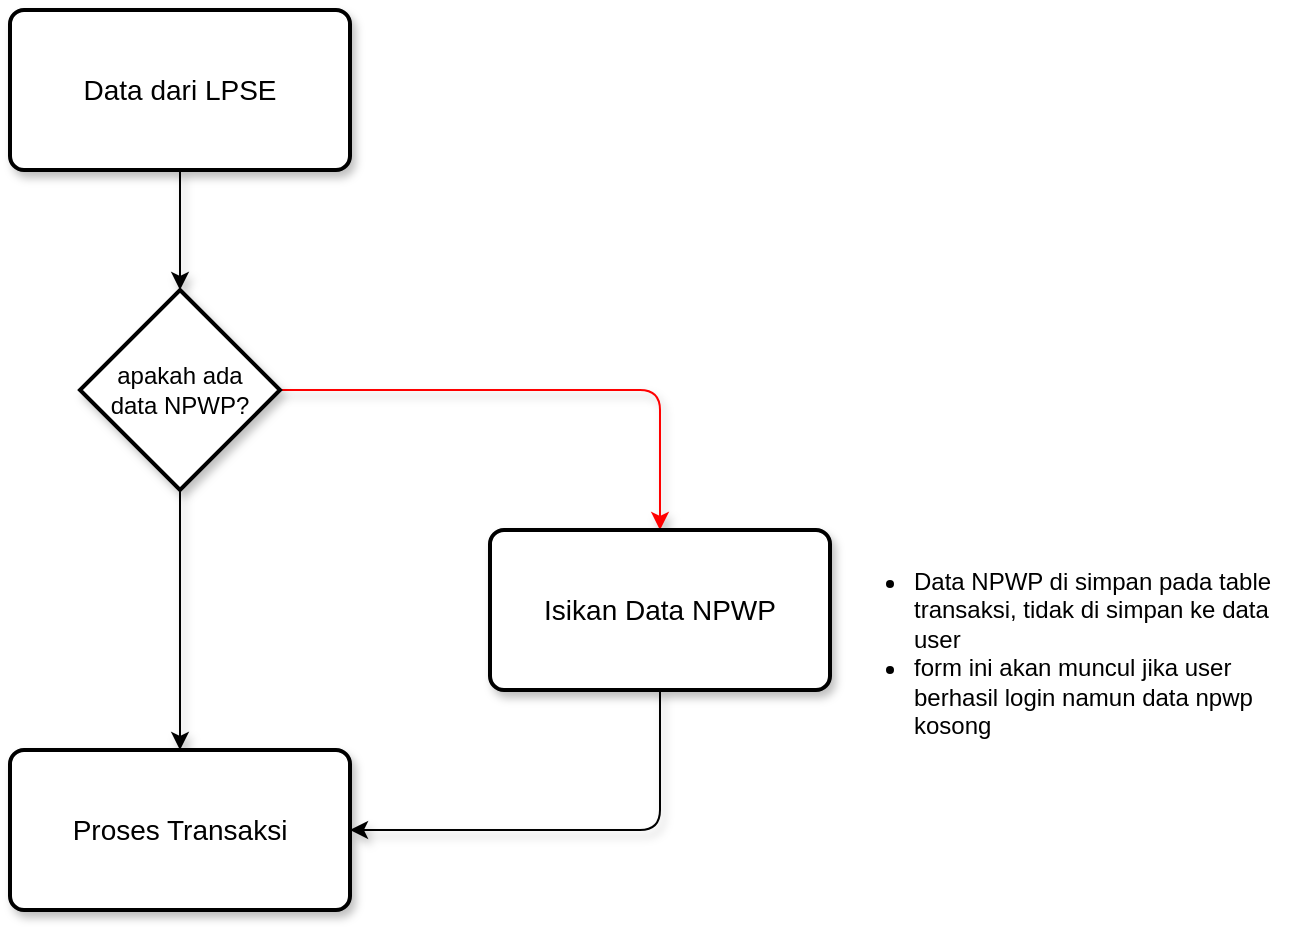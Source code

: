 <mxfile version="20.3.7" type="github">
  <diagram id="_501lHs8rrfr9zC4bPRZ" name="Page-1">
    <mxGraphModel dx="1221" dy="672" grid="1" gridSize="10" guides="1" tooltips="1" connect="1" arrows="1" fold="1" page="1" pageScale="1" pageWidth="1169" pageHeight="827" math="0" shadow="0">
      <root>
        <mxCell id="0" />
        <mxCell id="1" parent="0" />
        <mxCell id="ddSiMMEA9i3xqC-tkCgv-5" style="edgeStyle=orthogonalEdgeStyle;rounded=0;orthogonalLoop=1;jettySize=auto;html=1;entryX=0.5;entryY=0;entryDx=0;entryDy=0;entryPerimeter=0;shadow=1;fontSize=14;" edge="1" parent="1" source="ddSiMMEA9i3xqC-tkCgv-1" target="ddSiMMEA9i3xqC-tkCgv-2">
          <mxGeometry relative="1" as="geometry" />
        </mxCell>
        <mxCell id="ddSiMMEA9i3xqC-tkCgv-1" value="Data dari LPSE" style="rounded=1;whiteSpace=wrap;html=1;absoluteArcSize=1;arcSize=14;strokeWidth=2;shadow=1;fontSize=14;" vertex="1" parent="1">
          <mxGeometry x="320" y="140" width="170" height="80" as="geometry" />
        </mxCell>
        <mxCell id="ddSiMMEA9i3xqC-tkCgv-6" style="edgeStyle=orthogonalEdgeStyle;rounded=0;orthogonalLoop=1;jettySize=auto;html=1;entryX=0.5;entryY=0;entryDx=0;entryDy=0;shadow=1;fontSize=14;" edge="1" parent="1" source="ddSiMMEA9i3xqC-tkCgv-2" target="ddSiMMEA9i3xqC-tkCgv-3">
          <mxGeometry relative="1" as="geometry" />
        </mxCell>
        <mxCell id="ddSiMMEA9i3xqC-tkCgv-7" style="edgeStyle=orthogonalEdgeStyle;rounded=1;orthogonalLoop=1;jettySize=auto;html=1;entryX=0.5;entryY=0;entryDx=0;entryDy=0;shadow=1;fontSize=14;strokeColor=#FF0000;" edge="1" parent="1" source="ddSiMMEA9i3xqC-tkCgv-2" target="ddSiMMEA9i3xqC-tkCgv-4">
          <mxGeometry relative="1" as="geometry" />
        </mxCell>
        <mxCell id="ddSiMMEA9i3xqC-tkCgv-2" value="apakah ada &lt;br&gt;data NPWP?" style="strokeWidth=2;html=1;shape=mxgraph.flowchart.decision;whiteSpace=wrap;shadow=1;fontSize=12;" vertex="1" parent="1">
          <mxGeometry x="355" y="280" width="100" height="100" as="geometry" />
        </mxCell>
        <mxCell id="ddSiMMEA9i3xqC-tkCgv-3" value="Proses Transaksi" style="rounded=1;whiteSpace=wrap;html=1;absoluteArcSize=1;arcSize=14;strokeWidth=2;shadow=1;fontSize=14;" vertex="1" parent="1">
          <mxGeometry x="320" y="510" width="170" height="80" as="geometry" />
        </mxCell>
        <mxCell id="ddSiMMEA9i3xqC-tkCgv-8" style="edgeStyle=orthogonalEdgeStyle;rounded=1;orthogonalLoop=1;jettySize=auto;html=1;entryX=1;entryY=0.5;entryDx=0;entryDy=0;shadow=1;fontSize=14;" edge="1" parent="1" source="ddSiMMEA9i3xqC-tkCgv-4" target="ddSiMMEA9i3xqC-tkCgv-3">
          <mxGeometry relative="1" as="geometry">
            <Array as="points">
              <mxPoint x="645" y="550" />
            </Array>
          </mxGeometry>
        </mxCell>
        <mxCell id="ddSiMMEA9i3xqC-tkCgv-4" value="Isikan Data NPWP" style="rounded=1;whiteSpace=wrap;html=1;absoluteArcSize=1;arcSize=14;strokeWidth=2;shadow=1;fontSize=14;" vertex="1" parent="1">
          <mxGeometry x="560" y="400" width="170" height="80" as="geometry" />
        </mxCell>
        <mxCell id="ddSiMMEA9i3xqC-tkCgv-10" value="&lt;ul&gt;&lt;li&gt;&lt;span style=&quot;background-color: initial;&quot;&gt;Data NPWP di simpan pada table transaksi, tidak di simpan ke data user&lt;/span&gt;&lt;/li&gt;&lt;li&gt;&lt;span style=&quot;background-color: initial;&quot;&gt;form ini akan muncul jika user berhasil login namun data npwp kosong&lt;/span&gt;&lt;/li&gt;&lt;/ul&gt;" style="text;html=1;strokeColor=none;fillColor=none;align=left;verticalAlign=top;whiteSpace=wrap;rounded=0;shadow=1;fontSize=12;" vertex="1" parent="1">
          <mxGeometry x="730" y="400" width="230" height="160" as="geometry" />
        </mxCell>
      </root>
    </mxGraphModel>
  </diagram>
</mxfile>
